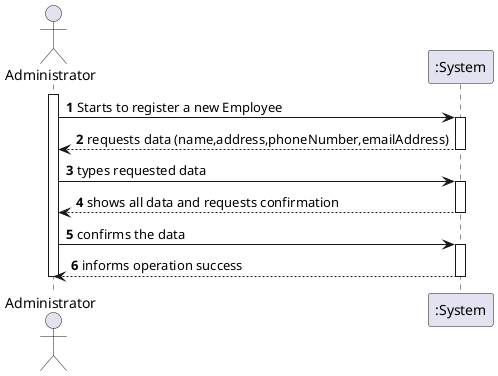 @startuml
autonumber
actor "Administrator" as OE

activate OE
OE -> ":System" : Starts to register a new Employee
activate ":System"
":System" --> OE : requests data (name,address,phoneNumber,emailAddress)
deactivate ":System"

OE -> ":System" : types requested data
activate ":System"
":System" --> OE : shows all data and requests confirmation
deactivate ":System"

OE -> ":System" : confirms the data
activate ":System"
":System" --> OE : informs operation success
deactivate ":System"

deactivate OE

@enduml